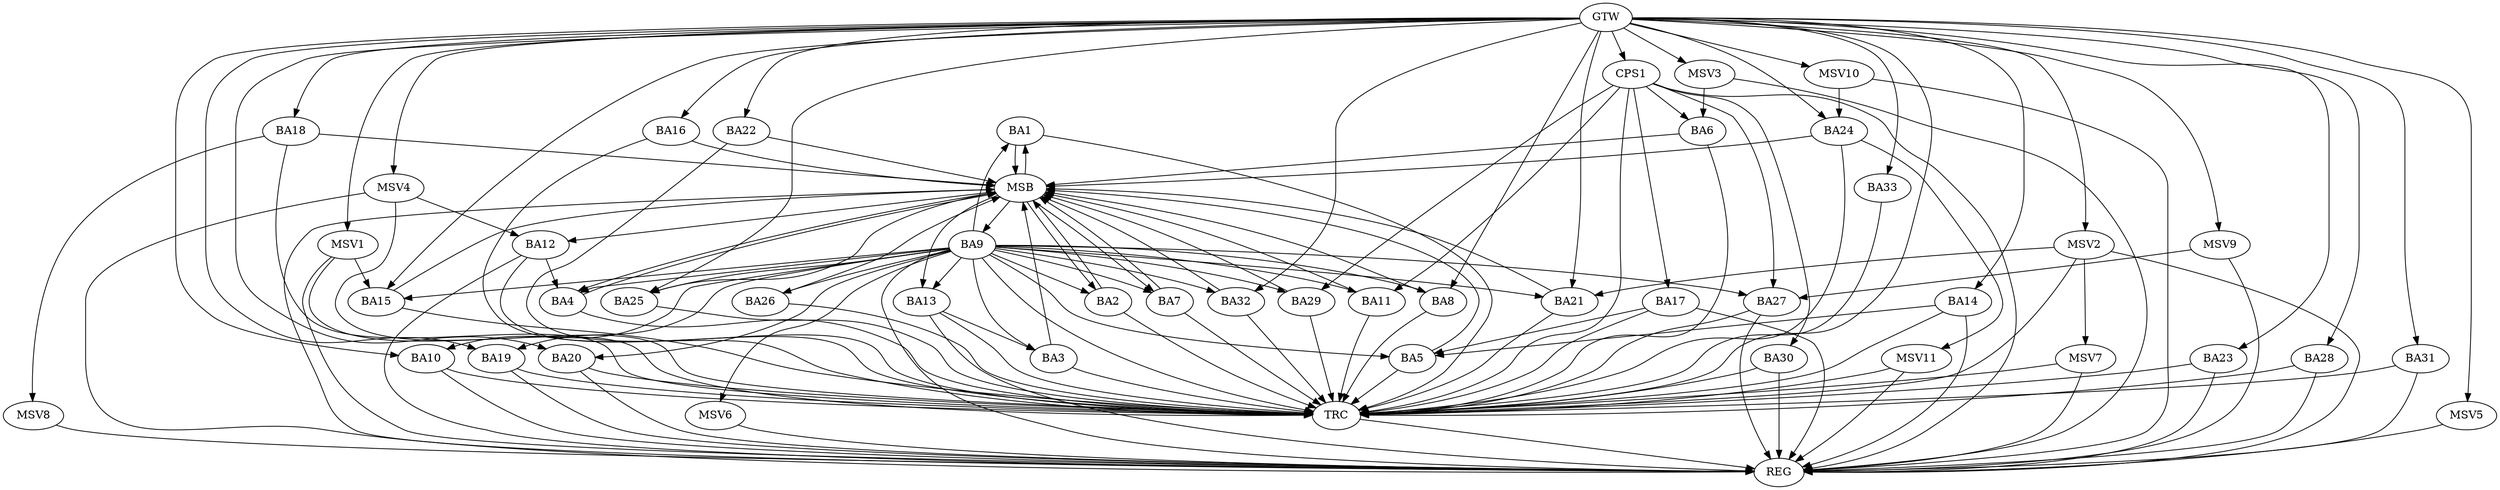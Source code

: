 strict digraph G {
  BA1 [ label="BA1" ];
  BA2 [ label="BA2" ];
  BA3 [ label="BA3" ];
  BA4 [ label="BA4" ];
  BA5 [ label="BA5" ];
  BA6 [ label="BA6" ];
  BA7 [ label="BA7" ];
  BA8 [ label="BA8" ];
  BA9 [ label="BA9" ];
  BA10 [ label="BA10" ];
  BA11 [ label="BA11" ];
  BA12 [ label="BA12" ];
  BA13 [ label="BA13" ];
  BA14 [ label="BA14" ];
  BA15 [ label="BA15" ];
  BA16 [ label="BA16" ];
  BA17 [ label="BA17" ];
  BA18 [ label="BA18" ];
  BA19 [ label="BA19" ];
  BA20 [ label="BA20" ];
  BA21 [ label="BA21" ];
  BA22 [ label="BA22" ];
  BA23 [ label="BA23" ];
  BA24 [ label="BA24" ];
  BA25 [ label="BA25" ];
  BA26 [ label="BA26" ];
  BA27 [ label="BA27" ];
  BA28 [ label="BA28" ];
  BA29 [ label="BA29" ];
  BA30 [ label="BA30" ];
  BA31 [ label="BA31" ];
  BA32 [ label="BA32" ];
  BA33 [ label="BA33" ];
  CPS1 [ label="CPS1" ];
  GTW [ label="GTW" ];
  REG [ label="REG" ];
  MSB [ label="MSB" ];
  TRC [ label="TRC" ];
  MSV1 [ label="MSV1" ];
  MSV2 [ label="MSV2" ];
  MSV3 [ label="MSV3" ];
  MSV4 [ label="MSV4" ];
  MSV5 [ label="MSV5" ];
  MSV6 [ label="MSV6" ];
  MSV7 [ label="MSV7" ];
  MSV8 [ label="MSV8" ];
  MSV9 [ label="MSV9" ];
  MSV10 [ label="MSV10" ];
  MSV11 [ label="MSV11" ];
  BA9 -> BA3;
  BA12 -> BA4;
  BA13 -> BA3;
  BA14 -> BA5;
  BA17 -> BA5;
  CPS1 -> BA30;
  CPS1 -> BA11;
  CPS1 -> BA29;
  CPS1 -> BA6;
  CPS1 -> BA27;
  CPS1 -> BA17;
  GTW -> BA8;
  GTW -> BA10;
  GTW -> BA14;
  GTW -> BA15;
  GTW -> BA16;
  GTW -> BA18;
  GTW -> BA19;
  GTW -> BA20;
  GTW -> BA21;
  GTW -> BA22;
  GTW -> BA23;
  GTW -> BA24;
  GTW -> BA25;
  GTW -> BA28;
  GTW -> BA31;
  GTW -> BA32;
  GTW -> BA33;
  GTW -> CPS1;
  BA9 -> REG;
  BA10 -> REG;
  BA12 -> REG;
  BA13 -> REG;
  BA14 -> REG;
  BA17 -> REG;
  BA19 -> REG;
  BA20 -> REG;
  BA23 -> REG;
  BA27 -> REG;
  BA28 -> REG;
  BA30 -> REG;
  BA31 -> REG;
  CPS1 -> REG;
  BA1 -> MSB;
  MSB -> BA2;
  MSB -> REG;
  BA2 -> MSB;
  MSB -> BA1;
  BA3 -> MSB;
  BA4 -> MSB;
  BA5 -> MSB;
  BA6 -> MSB;
  BA7 -> MSB;
  MSB -> BA4;
  BA8 -> MSB;
  BA11 -> MSB;
  MSB -> BA7;
  BA15 -> MSB;
  BA16 -> MSB;
  MSB -> BA12;
  BA18 -> MSB;
  BA21 -> MSB;
  BA22 -> MSB;
  BA24 -> MSB;
  BA25 -> MSB;
  MSB -> BA13;
  BA26 -> MSB;
  BA29 -> MSB;
  BA32 -> MSB;
  MSB -> BA9;
  BA1 -> TRC;
  BA2 -> TRC;
  BA3 -> TRC;
  BA4 -> TRC;
  BA5 -> TRC;
  BA6 -> TRC;
  BA7 -> TRC;
  BA8 -> TRC;
  BA9 -> TRC;
  BA10 -> TRC;
  BA11 -> TRC;
  BA12 -> TRC;
  BA13 -> TRC;
  BA14 -> TRC;
  BA15 -> TRC;
  BA16 -> TRC;
  BA17 -> TRC;
  BA18 -> TRC;
  BA19 -> TRC;
  BA20 -> TRC;
  BA21 -> TRC;
  BA22 -> TRC;
  BA23 -> TRC;
  BA24 -> TRC;
  BA25 -> TRC;
  BA26 -> TRC;
  BA27 -> TRC;
  BA28 -> TRC;
  BA29 -> TRC;
  BA30 -> TRC;
  BA31 -> TRC;
  BA32 -> TRC;
  BA33 -> TRC;
  CPS1 -> TRC;
  GTW -> TRC;
  TRC -> REG;
  BA9 -> BA10;
  BA9 -> BA11;
  BA9 -> BA13;
  BA9 -> BA5;
  BA9 -> BA15;
  BA9 -> BA21;
  BA9 -> BA26;
  BA9 -> BA7;
  BA9 -> BA27;
  BA9 -> BA1;
  BA9 -> BA25;
  BA9 -> BA2;
  BA9 -> BA8;
  BA9 -> BA29;
  BA9 -> BA32;
  BA9 -> BA4;
  BA9 -> BA20;
  BA9 -> BA19;
  MSV1 -> BA15;
  GTW -> MSV1;
  MSV1 -> REG;
  MSV1 -> TRC;
  MSV2 -> BA21;
  GTW -> MSV2;
  MSV2 -> REG;
  MSV2 -> TRC;
  MSV3 -> BA6;
  GTW -> MSV3;
  MSV3 -> REG;
  MSV4 -> BA12;
  GTW -> MSV4;
  MSV4 -> REG;
  MSV4 -> TRC;
  GTW -> MSV5;
  MSV5 -> REG;
  BA9 -> MSV6;
  MSV6 -> REG;
  MSV2 -> MSV7;
  MSV7 -> REG;
  MSV7 -> TRC;
  BA18 -> MSV8;
  MSV8 -> REG;
  MSV9 -> BA27;
  GTW -> MSV9;
  MSV9 -> REG;
  MSV10 -> BA24;
  GTW -> MSV10;
  MSV10 -> REG;
  BA24 -> MSV11;
  MSV11 -> REG;
  MSV11 -> TRC;
}
